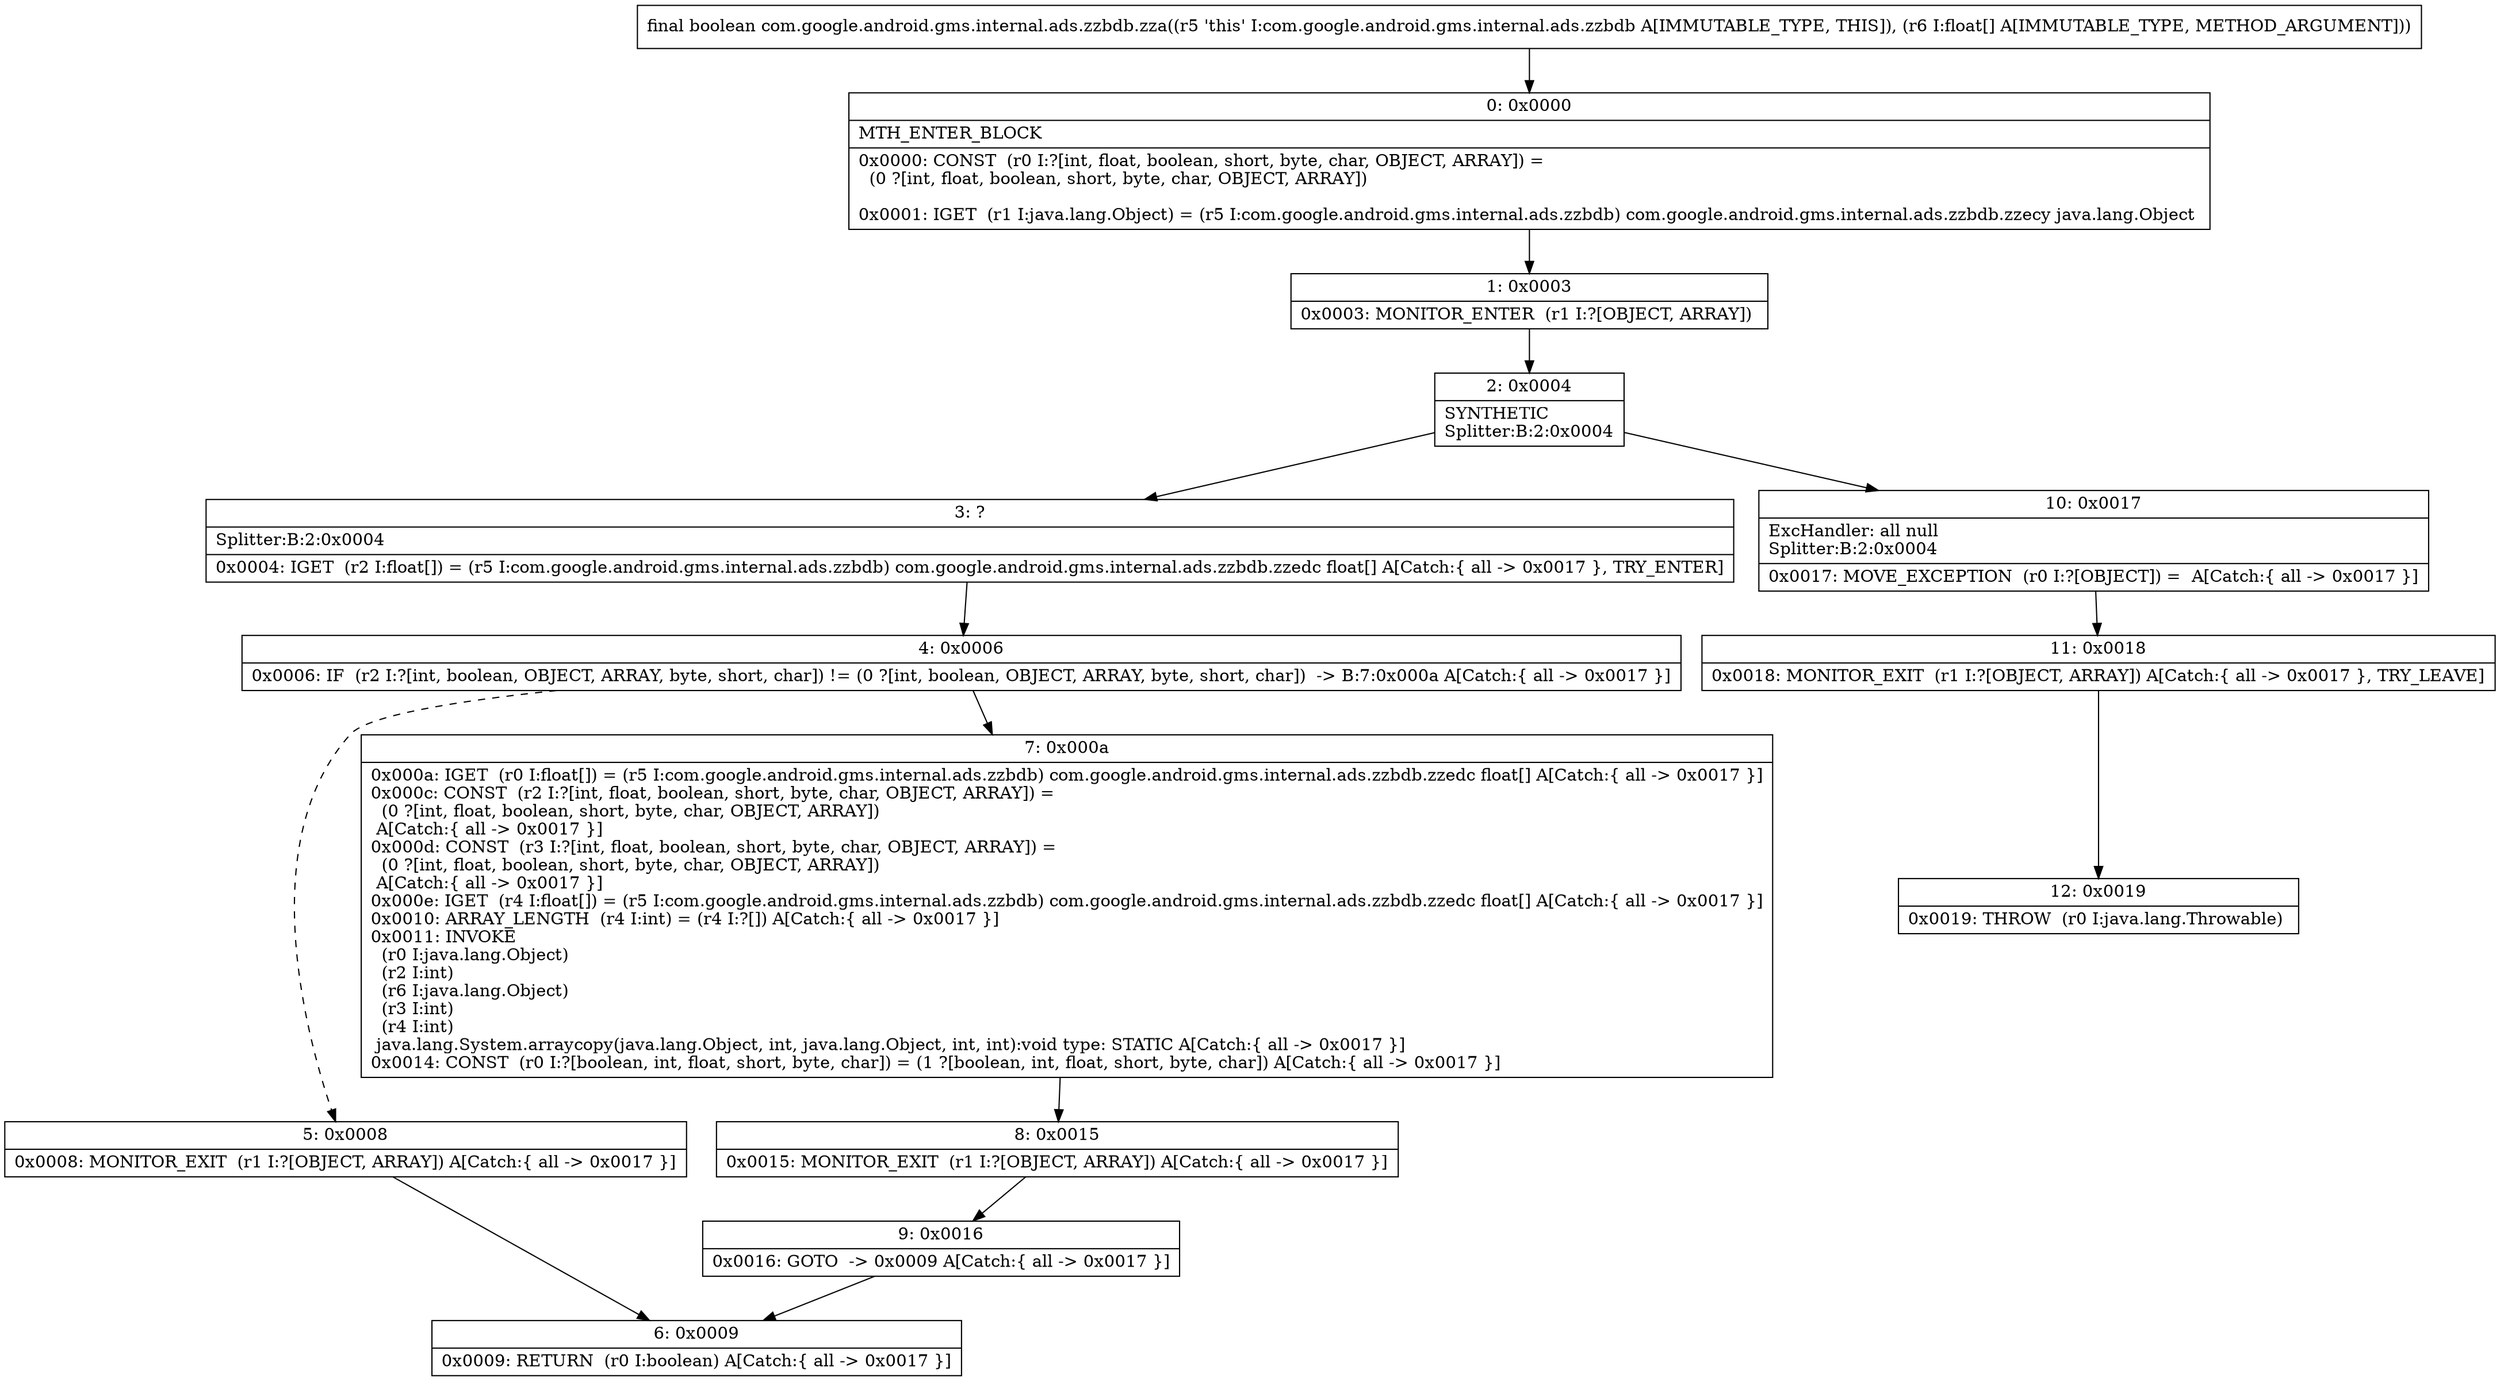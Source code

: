 digraph "CFG forcom.google.android.gms.internal.ads.zzbdb.zza([F)Z" {
Node_0 [shape=record,label="{0\:\ 0x0000|MTH_ENTER_BLOCK\l|0x0000: CONST  (r0 I:?[int, float, boolean, short, byte, char, OBJECT, ARRAY]) = \l  (0 ?[int, float, boolean, short, byte, char, OBJECT, ARRAY])\l \l0x0001: IGET  (r1 I:java.lang.Object) = (r5 I:com.google.android.gms.internal.ads.zzbdb) com.google.android.gms.internal.ads.zzbdb.zzecy java.lang.Object \l}"];
Node_1 [shape=record,label="{1\:\ 0x0003|0x0003: MONITOR_ENTER  (r1 I:?[OBJECT, ARRAY]) \l}"];
Node_2 [shape=record,label="{2\:\ 0x0004|SYNTHETIC\lSplitter:B:2:0x0004\l}"];
Node_3 [shape=record,label="{3\:\ ?|Splitter:B:2:0x0004\l|0x0004: IGET  (r2 I:float[]) = (r5 I:com.google.android.gms.internal.ads.zzbdb) com.google.android.gms.internal.ads.zzbdb.zzedc float[] A[Catch:\{ all \-\> 0x0017 \}, TRY_ENTER]\l}"];
Node_4 [shape=record,label="{4\:\ 0x0006|0x0006: IF  (r2 I:?[int, boolean, OBJECT, ARRAY, byte, short, char]) != (0 ?[int, boolean, OBJECT, ARRAY, byte, short, char])  \-\> B:7:0x000a A[Catch:\{ all \-\> 0x0017 \}]\l}"];
Node_5 [shape=record,label="{5\:\ 0x0008|0x0008: MONITOR_EXIT  (r1 I:?[OBJECT, ARRAY]) A[Catch:\{ all \-\> 0x0017 \}]\l}"];
Node_6 [shape=record,label="{6\:\ 0x0009|0x0009: RETURN  (r0 I:boolean) A[Catch:\{ all \-\> 0x0017 \}]\l}"];
Node_7 [shape=record,label="{7\:\ 0x000a|0x000a: IGET  (r0 I:float[]) = (r5 I:com.google.android.gms.internal.ads.zzbdb) com.google.android.gms.internal.ads.zzbdb.zzedc float[] A[Catch:\{ all \-\> 0x0017 \}]\l0x000c: CONST  (r2 I:?[int, float, boolean, short, byte, char, OBJECT, ARRAY]) = \l  (0 ?[int, float, boolean, short, byte, char, OBJECT, ARRAY])\l A[Catch:\{ all \-\> 0x0017 \}]\l0x000d: CONST  (r3 I:?[int, float, boolean, short, byte, char, OBJECT, ARRAY]) = \l  (0 ?[int, float, boolean, short, byte, char, OBJECT, ARRAY])\l A[Catch:\{ all \-\> 0x0017 \}]\l0x000e: IGET  (r4 I:float[]) = (r5 I:com.google.android.gms.internal.ads.zzbdb) com.google.android.gms.internal.ads.zzbdb.zzedc float[] A[Catch:\{ all \-\> 0x0017 \}]\l0x0010: ARRAY_LENGTH  (r4 I:int) = (r4 I:?[]) A[Catch:\{ all \-\> 0x0017 \}]\l0x0011: INVOKE  \l  (r0 I:java.lang.Object)\l  (r2 I:int)\l  (r6 I:java.lang.Object)\l  (r3 I:int)\l  (r4 I:int)\l java.lang.System.arraycopy(java.lang.Object, int, java.lang.Object, int, int):void type: STATIC A[Catch:\{ all \-\> 0x0017 \}]\l0x0014: CONST  (r0 I:?[boolean, int, float, short, byte, char]) = (1 ?[boolean, int, float, short, byte, char]) A[Catch:\{ all \-\> 0x0017 \}]\l}"];
Node_8 [shape=record,label="{8\:\ 0x0015|0x0015: MONITOR_EXIT  (r1 I:?[OBJECT, ARRAY]) A[Catch:\{ all \-\> 0x0017 \}]\l}"];
Node_9 [shape=record,label="{9\:\ 0x0016|0x0016: GOTO  \-\> 0x0009 A[Catch:\{ all \-\> 0x0017 \}]\l}"];
Node_10 [shape=record,label="{10\:\ 0x0017|ExcHandler: all null\lSplitter:B:2:0x0004\l|0x0017: MOVE_EXCEPTION  (r0 I:?[OBJECT]) =  A[Catch:\{ all \-\> 0x0017 \}]\l}"];
Node_11 [shape=record,label="{11\:\ 0x0018|0x0018: MONITOR_EXIT  (r1 I:?[OBJECT, ARRAY]) A[Catch:\{ all \-\> 0x0017 \}, TRY_LEAVE]\l}"];
Node_12 [shape=record,label="{12\:\ 0x0019|0x0019: THROW  (r0 I:java.lang.Throwable) \l}"];
MethodNode[shape=record,label="{final boolean com.google.android.gms.internal.ads.zzbdb.zza((r5 'this' I:com.google.android.gms.internal.ads.zzbdb A[IMMUTABLE_TYPE, THIS]), (r6 I:float[] A[IMMUTABLE_TYPE, METHOD_ARGUMENT])) }"];
MethodNode -> Node_0;
Node_0 -> Node_1;
Node_1 -> Node_2;
Node_2 -> Node_3;
Node_2 -> Node_10;
Node_3 -> Node_4;
Node_4 -> Node_5[style=dashed];
Node_4 -> Node_7;
Node_5 -> Node_6;
Node_7 -> Node_8;
Node_8 -> Node_9;
Node_9 -> Node_6;
Node_10 -> Node_11;
Node_11 -> Node_12;
}

